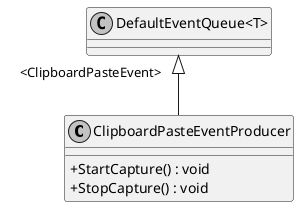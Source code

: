 @startuml
skinparam monochrome true
skinparam ClassAttributeIconSize 0
class ClipboardPasteEventProducer {
    + StartCapture() : void
    + StopCapture() : void
}
class "DefaultEventQueue<T>" {
}
"DefaultEventQueue<T>" "    <ClipboardPasteEvent>" <|-- ClipboardPasteEventProducer
@enduml
